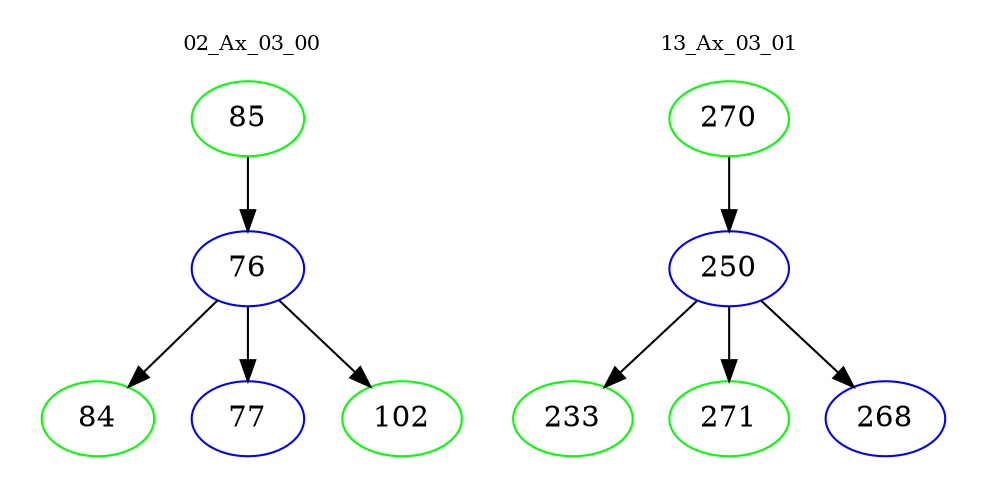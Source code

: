 digraph{
subgraph cluster_0 {
color = white
label = "02_Ax_03_00";
fontsize=10;
T0_85 [label="85", color="green"]
T0_85 -> T0_76 [color="black"]
T0_76 [label="76", color="blue"]
T0_76 -> T0_84 [color="black"]
T0_84 [label="84", color="green"]
T0_76 -> T0_77 [color="black"]
T0_77 [label="77", color="blue"]
T0_76 -> T0_102 [color="black"]
T0_102 [label="102", color="green"]
}
subgraph cluster_1 {
color = white
label = "13_Ax_03_01";
fontsize=10;
T1_270 [label="270", color="green"]
T1_270 -> T1_250 [color="black"]
T1_250 [label="250", color="blue"]
T1_250 -> T1_233 [color="black"]
T1_233 [label="233", color="green"]
T1_250 -> T1_271 [color="black"]
T1_271 [label="271", color="green"]
T1_250 -> T1_268 [color="black"]
T1_268 [label="268", color="blue"]
}
}

